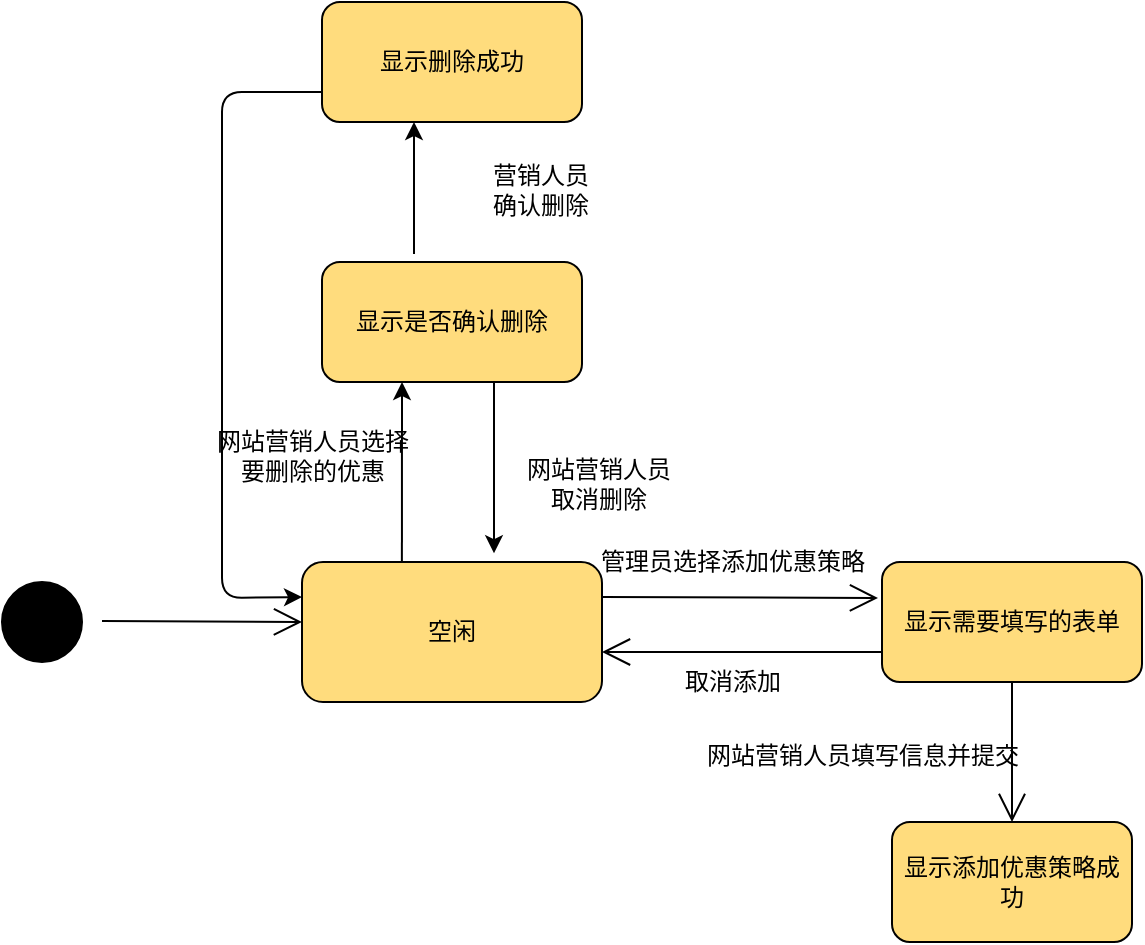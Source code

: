 <mxfile version="12.9.3" type="device"><diagram id="NVnuRQxoYPsfmaeCqQJz" name="第 1 页"><mxGraphModel dx="768" dy="1661" grid="1" gridSize="10" guides="1" tooltips="1" connect="1" arrows="1" fold="1" page="1" pageScale="1" pageWidth="827" pageHeight="1169" math="0" shadow="0"><root><mxCell id="0"/><mxCell id="1" parent="0"/><mxCell id="IYgPc2xbPS_XDv_UYpkh-1" value="" style="ellipse;whiteSpace=wrap;html=1;aspect=fixed;fillColor=#000000;" parent="1" vertex="1"><mxGeometry x="30" y="-270" width="40" height="40" as="geometry"/></mxCell><mxCell id="IYgPc2xbPS_XDv_UYpkh-2" value="空闲" style="rounded=1;whiteSpace=wrap;html=1;fillColor=#FFDC7D;" parent="1" vertex="1"><mxGeometry x="180" y="-280" width="150" height="70" as="geometry"/></mxCell><mxCell id="IYgPc2xbPS_XDv_UYpkh-3" value="显示需要填写的表单" style="rounded=1;whiteSpace=wrap;html=1;fillColor=#FFDC7D;" parent="1" vertex="1"><mxGeometry x="470" y="-280" width="130" height="60" as="geometry"/></mxCell><mxCell id="IYgPc2xbPS_XDv_UYpkh-4" value="显示添加优惠策略成功" style="rounded=1;whiteSpace=wrap;html=1;fillColor=#FFDC7D;" parent="1" vertex="1"><mxGeometry x="475" y="-150" width="120" height="60" as="geometry"/></mxCell><mxCell id="IYgPc2xbPS_XDv_UYpkh-5" value="" style="endArrow=open;endFill=1;endSize=12;html=1;exitX=1;exitY=0.25;exitDx=0;exitDy=0;" parent="1" source="IYgPc2xbPS_XDv_UYpkh-2" edge="1"><mxGeometry width="160" relative="1" as="geometry"><mxPoint x="340" y="-260.5" as="sourcePoint"/><mxPoint x="468" y="-262" as="targetPoint"/></mxGeometry></mxCell><mxCell id="IYgPc2xbPS_XDv_UYpkh-6" value="管理员选择添加优惠策略" style="text;html=1;align=center;verticalAlign=middle;resizable=0;points=[];autosize=1;" parent="1" vertex="1"><mxGeometry x="320" y="-290" width="150" height="20" as="geometry"/></mxCell><mxCell id="IYgPc2xbPS_XDv_UYpkh-7" value="" style="endArrow=open;endFill=1;endSize=12;html=1;entryX=0.5;entryY=0;entryDx=0;entryDy=0;exitX=0.5;exitY=1;exitDx=0;exitDy=0;" parent="1" source="IYgPc2xbPS_XDv_UYpkh-3" target="IYgPc2xbPS_XDv_UYpkh-4" edge="1"><mxGeometry width="160" relative="1" as="geometry"><mxPoint x="500" y="-220" as="sourcePoint"/><mxPoint x="460" y="-200" as="targetPoint"/></mxGeometry></mxCell><mxCell id="IYgPc2xbPS_XDv_UYpkh-8" value="网站营销人员填写信息并提交" style="text;html=1;align=center;verticalAlign=middle;resizable=0;points=[];autosize=1;" parent="1" vertex="1"><mxGeometry x="375" y="-193" width="170" height="20" as="geometry"/></mxCell><mxCell id="IYgPc2xbPS_XDv_UYpkh-9" value="" style="endArrow=open;endFill=1;endSize=12;html=1;exitX=0;exitY=0.75;exitDx=0;exitDy=0;" parent="1" source="IYgPc2xbPS_XDv_UYpkh-3" edge="1"><mxGeometry width="160" relative="1" as="geometry"><mxPoint x="310" y="-240" as="sourcePoint"/><mxPoint x="330" y="-235" as="targetPoint"/></mxGeometry></mxCell><mxCell id="IYgPc2xbPS_XDv_UYpkh-10" value="取消添加" style="text;html=1;align=center;verticalAlign=middle;resizable=0;points=[];autosize=1;" parent="1" vertex="1"><mxGeometry x="365" y="-230" width="60" height="20" as="geometry"/></mxCell><mxCell id="IYgPc2xbPS_XDv_UYpkh-11" value="" style="endArrow=open;endFill=1;endSize=12;html=1;" parent="1" edge="1"><mxGeometry width="160" relative="1" as="geometry"><mxPoint x="80" y="-250.5" as="sourcePoint"/><mxPoint x="180" y="-250" as="targetPoint"/></mxGeometry></mxCell><mxCell id="88R25W4iXH4vOTzVPVdm-1" value="" style="endArrow=classic;html=1;exitX=0.333;exitY=0;exitDx=0;exitDy=0;exitPerimeter=0;" edge="1" parent="1" source="IYgPc2xbPS_XDv_UYpkh-2"><mxGeometry width="50" height="50" relative="1" as="geometry"><mxPoint x="370" y="-320" as="sourcePoint"/><mxPoint x="230" y="-370" as="targetPoint"/></mxGeometry></mxCell><mxCell id="88R25W4iXH4vOTzVPVdm-2" value="显示是否确认删除" style="rounded=1;whiteSpace=wrap;html=1;fillColor=#FFDC7D;" vertex="1" parent="1"><mxGeometry x="190" y="-430" width="130" height="60" as="geometry"/></mxCell><mxCell id="88R25W4iXH4vOTzVPVdm-3" value="网站营销人员选择&lt;br&gt;要删除的优惠" style="text;html=1;align=center;verticalAlign=middle;resizable=0;points=[];autosize=1;" vertex="1" parent="1"><mxGeometry x="130" y="-348" width="110" height="30" as="geometry"/></mxCell><mxCell id="88R25W4iXH4vOTzVPVdm-4" value="" style="endArrow=classic;html=1;entryX=0.64;entryY=-0.063;entryDx=0;entryDy=0;entryPerimeter=0;" edge="1" parent="1" target="IYgPc2xbPS_XDv_UYpkh-2"><mxGeometry width="50" height="50" relative="1" as="geometry"><mxPoint x="276" y="-370" as="sourcePoint"/><mxPoint x="420" y="-370" as="targetPoint"/></mxGeometry></mxCell><mxCell id="88R25W4iXH4vOTzVPVdm-5" value="网站营销人员&lt;br&gt;取消删除" style="text;html=1;align=center;verticalAlign=middle;resizable=0;points=[];autosize=1;" vertex="1" parent="1"><mxGeometry x="283" y="-334" width="90" height="30" as="geometry"/></mxCell><mxCell id="88R25W4iXH4vOTzVPVdm-6" value="" style="endArrow=classic;html=1;exitX=0.354;exitY=-0.067;exitDx=0;exitDy=0;exitPerimeter=0;" edge="1" parent="1" source="88R25W4iXH4vOTzVPVdm-2"><mxGeometry width="50" height="50" relative="1" as="geometry"><mxPoint x="230" y="-440" as="sourcePoint"/><mxPoint x="236" y="-500" as="targetPoint"/></mxGeometry></mxCell><mxCell id="88R25W4iXH4vOTzVPVdm-7" value="显示删除成功" style="rounded=1;whiteSpace=wrap;html=1;fillColor=#FFDC7D;" vertex="1" parent="1"><mxGeometry x="190" y="-560" width="130" height="60" as="geometry"/></mxCell><mxCell id="88R25W4iXH4vOTzVPVdm-9" value="营销人员&lt;br&gt;确认删除" style="text;html=1;align=center;verticalAlign=middle;resizable=0;points=[];autosize=1;" vertex="1" parent="1"><mxGeometry x="269" y="-481" width="60" height="30" as="geometry"/></mxCell><mxCell id="88R25W4iXH4vOTzVPVdm-11" value="" style="endArrow=classic;html=1;exitX=0;exitY=0.75;exitDx=0;exitDy=0;entryX=0;entryY=0.25;entryDx=0;entryDy=0;" edge="1" parent="1" source="88R25W4iXH4vOTzVPVdm-7" target="IYgPc2xbPS_XDv_UYpkh-2"><mxGeometry width="50" height="50" relative="1" as="geometry"><mxPoint x="370" y="-320" as="sourcePoint"/><mxPoint x="140" y="-270" as="targetPoint"/><Array as="points"><mxPoint x="140" y="-515"/><mxPoint x="140" y="-262"/></Array></mxGeometry></mxCell></root></mxGraphModel></diagram></mxfile>